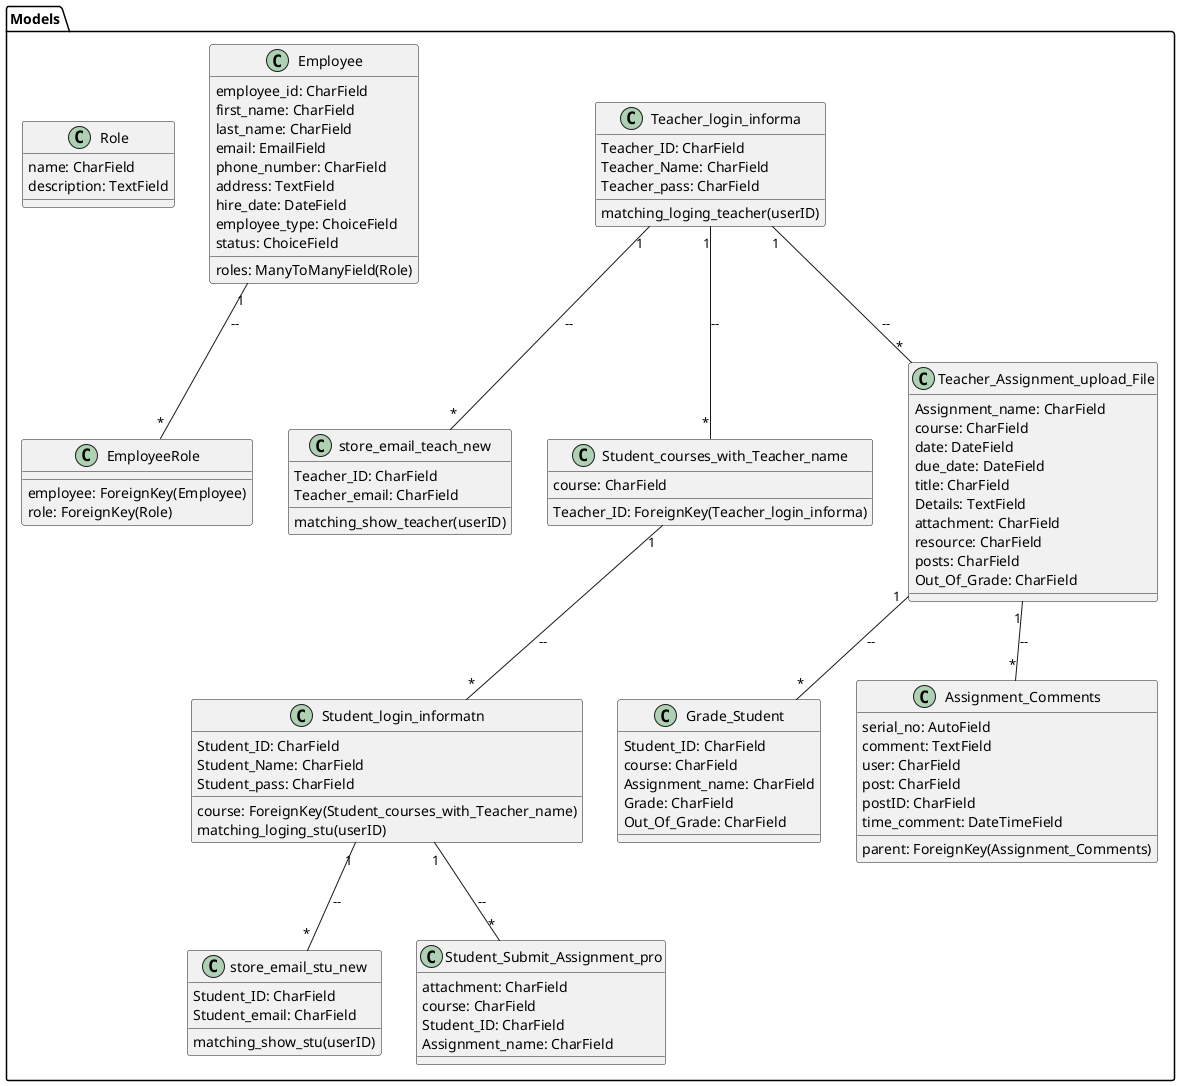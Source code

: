 @startuml

package "Models" {
    class Teacher_login_informa {
        Teacher_ID: CharField
        Teacher_Name: CharField
        Teacher_pass: CharField
        matching_loging_teacher(userID)
    }

    class store_email_teach_new {
        Teacher_ID: CharField
        Teacher_email: CharField
        matching_show_teacher(userID)
    }

    class Student_courses_with_Teacher_name {
        course: CharField
        Teacher_ID: ForeignKey(Teacher_login_informa)
    }

    class Student_login_informatn {
        Student_ID: CharField
        Student_Name: CharField
        course: ForeignKey(Student_courses_with_Teacher_name)
        Student_pass: CharField
        matching_loging_stu(userID)
    }

    class store_email_stu_new {
        Student_ID: CharField
        Student_email: CharField
        matching_show_stu(userID)
    }

    class Teacher_Assignment_upload_File {
        Assignment_name: CharField
        course: CharField
        date: DateField
        due_date: DateField
        title: CharField
        Details: TextField
        attachment: CharField
        resource: CharField
        posts: CharField
        Out_Of_Grade: CharField
    }

    class Student_Submit_Assignment_pro {
        attachment: CharField
        course: CharField
        Student_ID: CharField
        Assignment_name: CharField
    }

    class Grade_Student {
        Student_ID: CharField
        course: CharField
        Assignment_name: CharField
        Grade: CharField
        Out_Of_Grade: CharField
    }

    class Assignment_Comments {
        serial_no: AutoField
        comment: TextField
        user: CharField
        post: CharField
        postID: CharField
        parent: ForeignKey(Assignment_Comments)
        time_comment: DateTimeField
    }

    class Employee {
        employee_id: CharField
        first_name: CharField
        last_name: CharField
        email: EmailField
        phone_number: CharField
        address: TextField
        hire_date: DateField
        employee_type: ChoiceField
        status: ChoiceField
        roles: ManyToManyField(Role)
    }

    class Role {
        name: CharField
        description: TextField
    }

    class EmployeeRole {
        employee: ForeignKey(Employee)
        role: ForeignKey(Role)
    }

    Teacher_login_informa -- store_email_teach_new : "1" -- "*" 
    Teacher_login_informa -- Student_courses_with_Teacher_name : "1" -- "*" 
    Student_courses_with_Teacher_name -- Student_login_informatn : "1" -- "*"
    Student_login_informatn -- store_email_stu_new : "1" -- "*"
    Teacher_login_informa -- Teacher_Assignment_upload_File : "1" -- "*"
    Student_login_informatn -- Student_Submit_Assignment_pro : "1" -- "*"
    Teacher_Assignment_upload_File -- Grade_Student : "1" -- "*"
    Teacher_Assignment_upload_File -- Assignment_Comments : "1" -- "*"
    Employee -- EmployeeRole : "1" -- "*"
}

@enduml
